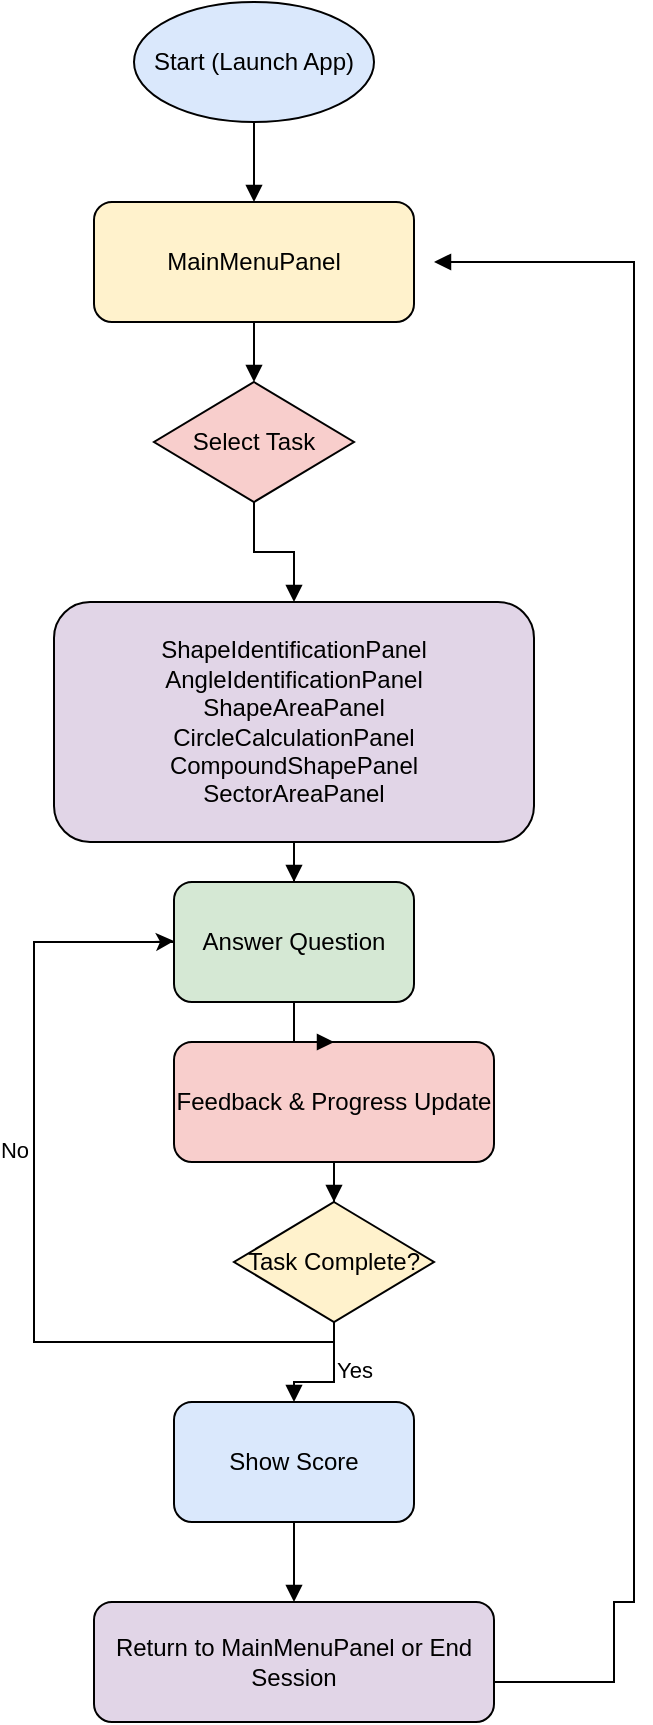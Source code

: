 <mxfile version="27.0.2">
  <diagram name="System Flow" id="UA3zfO6X881hRuhl8GmZ">
    <mxGraphModel dx="784" dy="671" grid="1" gridSize="10" guides="1" tooltips="1" connect="1" arrows="1" fold="1" page="1" pageScale="1" pageWidth="827" pageHeight="1169" math="0" shadow="0">
      <root>
        <mxCell id="0" />
        <mxCell id="1" parent="0" />
        <mxCell id="QvUztdgj5nUjudW_3n3i-1" value="Start (Launch App)" style="ellipse;whiteSpace=wrap;html=1;fillColor=#DAE8FC;" vertex="1" parent="1">
          <mxGeometry x="100" y="40" width="120" height="60" as="geometry" />
        </mxCell>
        <mxCell id="QvUztdgj5nUjudW_3n3i-2" value="MainMenuPanel" style="rounded=1;whiteSpace=wrap;html=1;fillColor=#FFF2CC;" vertex="1" parent="1">
          <mxGeometry x="80" y="140" width="160" height="60" as="geometry" />
        </mxCell>
        <mxCell id="QvUztdgj5nUjudW_3n3i-3" value="Select Task" style="rhombus;whiteSpace=wrap;html=1;fillColor=#F8CECC;" vertex="1" parent="1">
          <mxGeometry x="110" y="230" width="100" height="60" as="geometry" />
        </mxCell>
        <mxCell id="QvUztdgj5nUjudW_3n3i-4" value="ShapeIdentificationPanel&#xa;AngleIdentificationPanel&#xa;ShapeAreaPanel&#xa;CircleCalculationPanel&#xa;CompoundShapePanel&#xa;SectorAreaPanel" style="rounded=1;whiteSpace=wrap;html=1;fillColor=#E1D5E7;" vertex="1" parent="1">
          <mxGeometry x="60" y="340" width="240" height="120" as="geometry" />
        </mxCell>
        <mxCell id="QvUztdgj5nUjudW_3n3i-5" value="Answer Question" style="rounded=1;whiteSpace=wrap;html=1;fillColor=#D5E8D4;" vertex="1" parent="1">
          <mxGeometry x="120" y="480" width="120" height="60" as="geometry" />
        </mxCell>
        <mxCell id="QvUztdgj5nUjudW_3n3i-6" value="Feedback &amp; Progress Update" style="rounded=1;whiteSpace=wrap;html=1;fillColor=#F8CECC;" vertex="1" parent="1">
          <mxGeometry x="120" y="560" width="160" height="60" as="geometry" />
        </mxCell>
        <mxCell id="QvUztdgj5nUjudW_3n3i-7" value="Task Complete?" style="rhombus;whiteSpace=wrap;html=1;fillColor=#FFF2CC;" vertex="1" parent="1">
          <mxGeometry x="150" y="640" width="100" height="60" as="geometry" />
        </mxCell>
        <mxCell id="QvUztdgj5nUjudW_3n3i-8" value="Show Score" style="rounded=1;whiteSpace=wrap;html=1;fillColor=#DAE8FC;" vertex="1" parent="1">
          <mxGeometry x="120" y="740" width="120" height="60" as="geometry" />
        </mxCell>
        <mxCell id="QvUztdgj5nUjudW_3n3i-9" value="Return to MainMenuPanel or End Session" style="rounded=1;whiteSpace=wrap;html=1;fillColor=#E1D5E7;" vertex="1" parent="1">
          <mxGeometry x="80" y="840" width="200" height="60" as="geometry" />
        </mxCell>
        <mxCell id="QvUztdgj5nUjudW_3n3i-10" style="edgeStyle=orthogonalEdgeStyle;rounded=0;orthogonalLoop=1;jettySize=auto;html=1;endArrow=block;" edge="1" parent="1" source="QvUztdgj5nUjudW_3n3i-1" target="QvUztdgj5nUjudW_3n3i-2">
          <mxGeometry relative="1" as="geometry" />
        </mxCell>
        <mxCell id="QvUztdgj5nUjudW_3n3i-11" style="edgeStyle=orthogonalEdgeStyle;rounded=0;orthogonalLoop=1;jettySize=auto;html=1;endArrow=block;" edge="1" parent="1" source="QvUztdgj5nUjudW_3n3i-2" target="QvUztdgj5nUjudW_3n3i-3">
          <mxGeometry relative="1" as="geometry" />
        </mxCell>
        <mxCell id="QvUztdgj5nUjudW_3n3i-12" style="edgeStyle=orthogonalEdgeStyle;rounded=0;orthogonalLoop=1;jettySize=auto;html=1;endArrow=block;" edge="1" parent="1" source="QvUztdgj5nUjudW_3n3i-3" target="QvUztdgj5nUjudW_3n3i-4">
          <mxGeometry relative="1" as="geometry" />
        </mxCell>
        <mxCell id="QvUztdgj5nUjudW_3n3i-13" style="edgeStyle=orthogonalEdgeStyle;rounded=0;orthogonalLoop=1;jettySize=auto;html=1;endArrow=block;" edge="1" parent="1" source="QvUztdgj5nUjudW_3n3i-4" target="QvUztdgj5nUjudW_3n3i-5">
          <mxGeometry relative="1" as="geometry" />
        </mxCell>
        <mxCell id="QvUztdgj5nUjudW_3n3i-14" style="edgeStyle=orthogonalEdgeStyle;rounded=0;orthogonalLoop=1;jettySize=auto;html=1;endArrow=block;" edge="1" parent="1" source="QvUztdgj5nUjudW_3n3i-5" target="QvUztdgj5nUjudW_3n3i-6">
          <mxGeometry relative="1" as="geometry" />
        </mxCell>
        <mxCell id="QvUztdgj5nUjudW_3n3i-15" style="edgeStyle=orthogonalEdgeStyle;rounded=0;orthogonalLoop=1;jettySize=auto;html=1;endArrow=block;" edge="1" parent="1" source="QvUztdgj5nUjudW_3n3i-6" target="QvUztdgj5nUjudW_3n3i-7">
          <mxGeometry relative="1" as="geometry" />
        </mxCell>
        <mxCell id="QvUztdgj5nUjudW_3n3i-16" value="No" style="edgeStyle=orthogonalEdgeStyle;rounded=0;orthogonalLoop=1;jettySize=auto;html=1;endArrow=none;entryX=0;entryY=0.5;entryDx=0;entryDy=0;" edge="1" parent="1" source="QvUztdgj5nUjudW_3n3i-7" target="QvUztdgj5nUjudW_3n3i-5">
          <mxGeometry x="0.191" y="10" relative="1" as="geometry">
            <mxPoint x="90" y="540" as="targetPoint" />
            <Array as="points">
              <mxPoint x="200" y="710" />
              <mxPoint x="50" y="710" />
              <mxPoint x="50" y="510" />
            </Array>
            <mxPoint as="offset" />
          </mxGeometry>
        </mxCell>
        <mxCell id="QvUztdgj5nUjudW_3n3i-17" value="Yes" style="edgeStyle=orthogonalEdgeStyle;rounded=0;orthogonalLoop=1;jettySize=auto;html=1;endArrow=block;" edge="1" parent="1" source="QvUztdgj5nUjudW_3n3i-7" target="QvUztdgj5nUjudW_3n3i-8">
          <mxGeometry x="-0.2" y="10" relative="1" as="geometry">
            <Array as="points">
              <mxPoint x="200" y="730" />
              <mxPoint x="180" y="730" />
            </Array>
            <mxPoint as="offset" />
          </mxGeometry>
        </mxCell>
        <mxCell id="QvUztdgj5nUjudW_3n3i-18" style="edgeStyle=orthogonalEdgeStyle;rounded=0;orthogonalLoop=1;jettySize=auto;html=1;endArrow=block;" edge="1" parent="1" source="QvUztdgj5nUjudW_3n3i-8" target="QvUztdgj5nUjudW_3n3i-9">
          <mxGeometry relative="1" as="geometry" />
        </mxCell>
        <mxCell id="QvUztdgj5nUjudW_3n3i-19" style="edgeStyle=orthogonalEdgeStyle;rounded=0;orthogonalLoop=1;jettySize=auto;html=1;endArrow=block;exitX=1;exitY=0.5;exitDx=0;exitDy=0;" edge="1" parent="1" source="QvUztdgj5nUjudW_3n3i-9">
          <mxGeometry relative="1" as="geometry">
            <mxPoint x="320" y="880" as="sourcePoint" />
            <mxPoint x="250" y="170" as="targetPoint" />
            <Array as="points">
              <mxPoint x="280" y="880" />
              <mxPoint x="340" y="880" />
              <mxPoint x="340" y="840" />
              <mxPoint x="350" y="840" />
              <mxPoint x="350" y="170" />
            </Array>
          </mxGeometry>
        </mxCell>
        <mxCell id="QvUztdgj5nUjudW_3n3i-21" value="" style="endArrow=classic;html=1;rounded=0;" edge="1" parent="1">
          <mxGeometry width="50" height="50" relative="1" as="geometry">
            <mxPoint x="100" y="510" as="sourcePoint" />
            <mxPoint x="120" y="509.55" as="targetPoint" />
            <Array as="points">
              <mxPoint x="110" y="510" />
            </Array>
          </mxGeometry>
        </mxCell>
      </root>
    </mxGraphModel>
  </diagram>
</mxfile>
